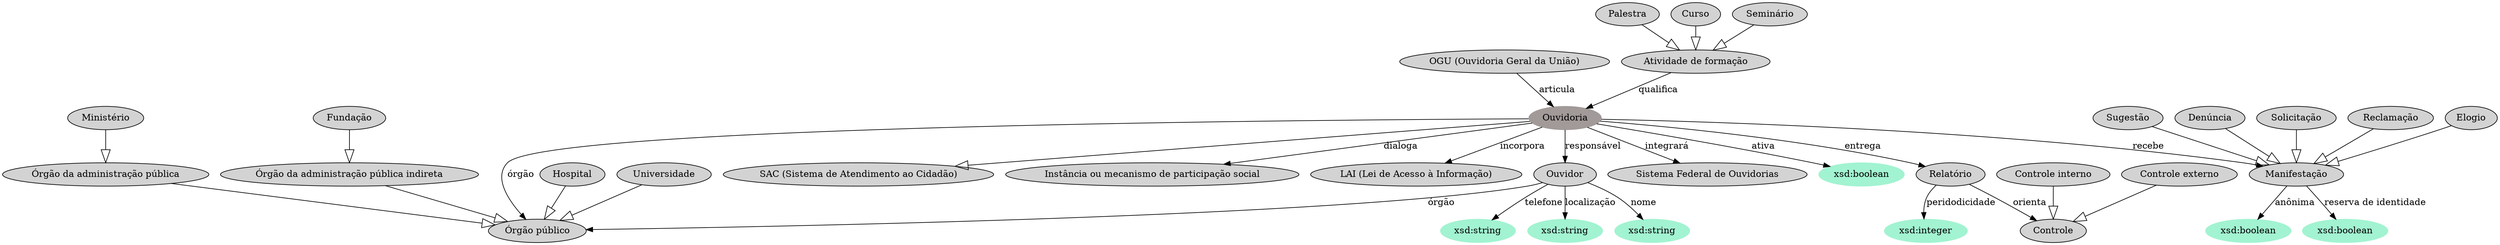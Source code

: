 digraph  {
	node [label="\N"];
	Ouvidoria	 [color="#A29999",
		style=filled];
	"Órgão público"	 [style=filled];
	Ouvidoria -> "Órgão público"	 [label=órgão];
	"SAC (Sistema de Atendimento ao Cidadão)"	 [style=filled];
	Ouvidoria -> "SAC (Sistema de Atendimento ao Cidadão)"	 [arrowhead=empty,
		arrowsize=2];
	"Instância ou mecanismo de participação social"	 [style=filled];
	Ouvidoria -> "Instância ou mecanismo de participação social"	 [label=dialoga];
	"LAI (Lei de Acesso à Informação)"	 [style=filled];
	Ouvidoria -> "LAI (Lei de Acesso à Informação)"	 [label=incorpora];
	Manifestação	 [style=filled];
	Ouvidoria -> Manifestação	 [label=recebe];
	Relatório	 [style=filled];
	Ouvidoria -> Relatório	 [label=entrega];
	Ouvidor	 [style=filled];
	Ouvidoria -> Ouvidor	 [label=responsável];
	"Sistema Federal de Ouvidorias"	 [style=filled];
	Ouvidoria -> "Sistema Federal de Ouvidorias"	 [label=integrará];
	1	 [color="#A2F3D1",
		label="xsd:boolean",
		style=filled];
	Ouvidoria -> 1	 [label=ativa];
	Ouvidor -> "Órgão público"	 [label=órgão];
	2	 [color="#A2F3D1",
		label="xsd:string",
		style=filled];
	Ouvidor -> 2	 [label=nome];
	3	 [color="#A2F3D1",
		label="xsd:string",
		style=filled];
	Ouvidor -> 3	 [label=telefone];
	4	 [color="#A2F3D1",
		label="xsd:string",
		style=filled];
	Ouvidor -> 4	 [label=localização];
	"Órgão da administração pública"	 [style=filled];
	"Órgão da administração pública" -> "Órgão público"	 [arrowhead=empty,
		arrowsize=2];
	Hospital	 [style=filled];
	Hospital -> "Órgão público"	 [arrowhead=empty,
		arrowsize=2];
	Ministério	 [style=filled];
	Ministério -> "Órgão da administração pública"	 [arrowhead=empty,
		arrowsize=2];
	Universidade	 [style=filled];
	Universidade -> "Órgão público"	 [arrowhead=empty,
		arrowsize=2];
	"Órgão da administração pública indireta"	 [style=filled];
	"Órgão da administração pública indireta" -> "Órgão público"	 [arrowhead=empty,
		arrowsize=2];
	Fundação	 [style=filled];
	Fundação -> "Órgão da administração pública indireta"	 [arrowhead=empty,
		arrowsize=2];
	"OGU (Ouvidoria Geral da União)"	 [style=filled];
	"OGU (Ouvidoria Geral da União)" -> Ouvidoria	 [label=articula];
	5	 [color="#A2F3D1",
		label="xsd:integer",
		style=filled];
	Relatório -> 5	 [label=peridodicidade];
	Controle	 [style=filled];
	Relatório -> Controle	 [label=orienta];
	"Controle interno"	 [style=filled];
	"Controle interno" -> Controle	 [arrowhead=empty,
		arrowsize=2];
	"Controle externo"	 [style=filled];
	"Controle externo" -> Controle	 [arrowhead=empty,
		arrowsize=2];
	6	 [color="#A2F3D1",
		label="xsd:boolean",
		style=filled];
	Manifestação -> 6	 [label="reserva de identidade"];
	7	 [color="#A2F3D1",
		label="xsd:boolean",
		style=filled];
	Manifestação -> 7	 [label=anônima];
	Solicitação	 [style=filled];
	Solicitação -> Manifestação	 [arrowhead=empty,
		arrowsize=2];
	Reclamação	 [style=filled];
	Reclamação -> Manifestação	 [arrowhead=empty,
		arrowsize=2];
	Elogio	 [style=filled];
	Elogio -> Manifestação	 [arrowhead=empty,
		arrowsize=2];
	Sugestão	 [style=filled];
	Sugestão -> Manifestação	 [arrowhead=empty,
		arrowsize=2];
	Denúncia	 [style=filled];
	Denúncia -> Manifestação	 [arrowhead=empty,
		arrowsize=2];
	"Atividade de formação"	 [style=filled];
	"Atividade de formação" -> Ouvidoria	 [label=qualifica];
	Palestra	 [style=filled];
	Palestra -> "Atividade de formação"	 [arrowhead=empty,
		arrowsize=2];
	Curso	 [style=filled];
	Curso -> "Atividade de formação"	 [arrowhead=empty,
		arrowsize=2];
	Seminário	 [style=filled];
	Seminário -> "Atividade de formação"	 [arrowhead=empty,
		arrowsize=2];
}
